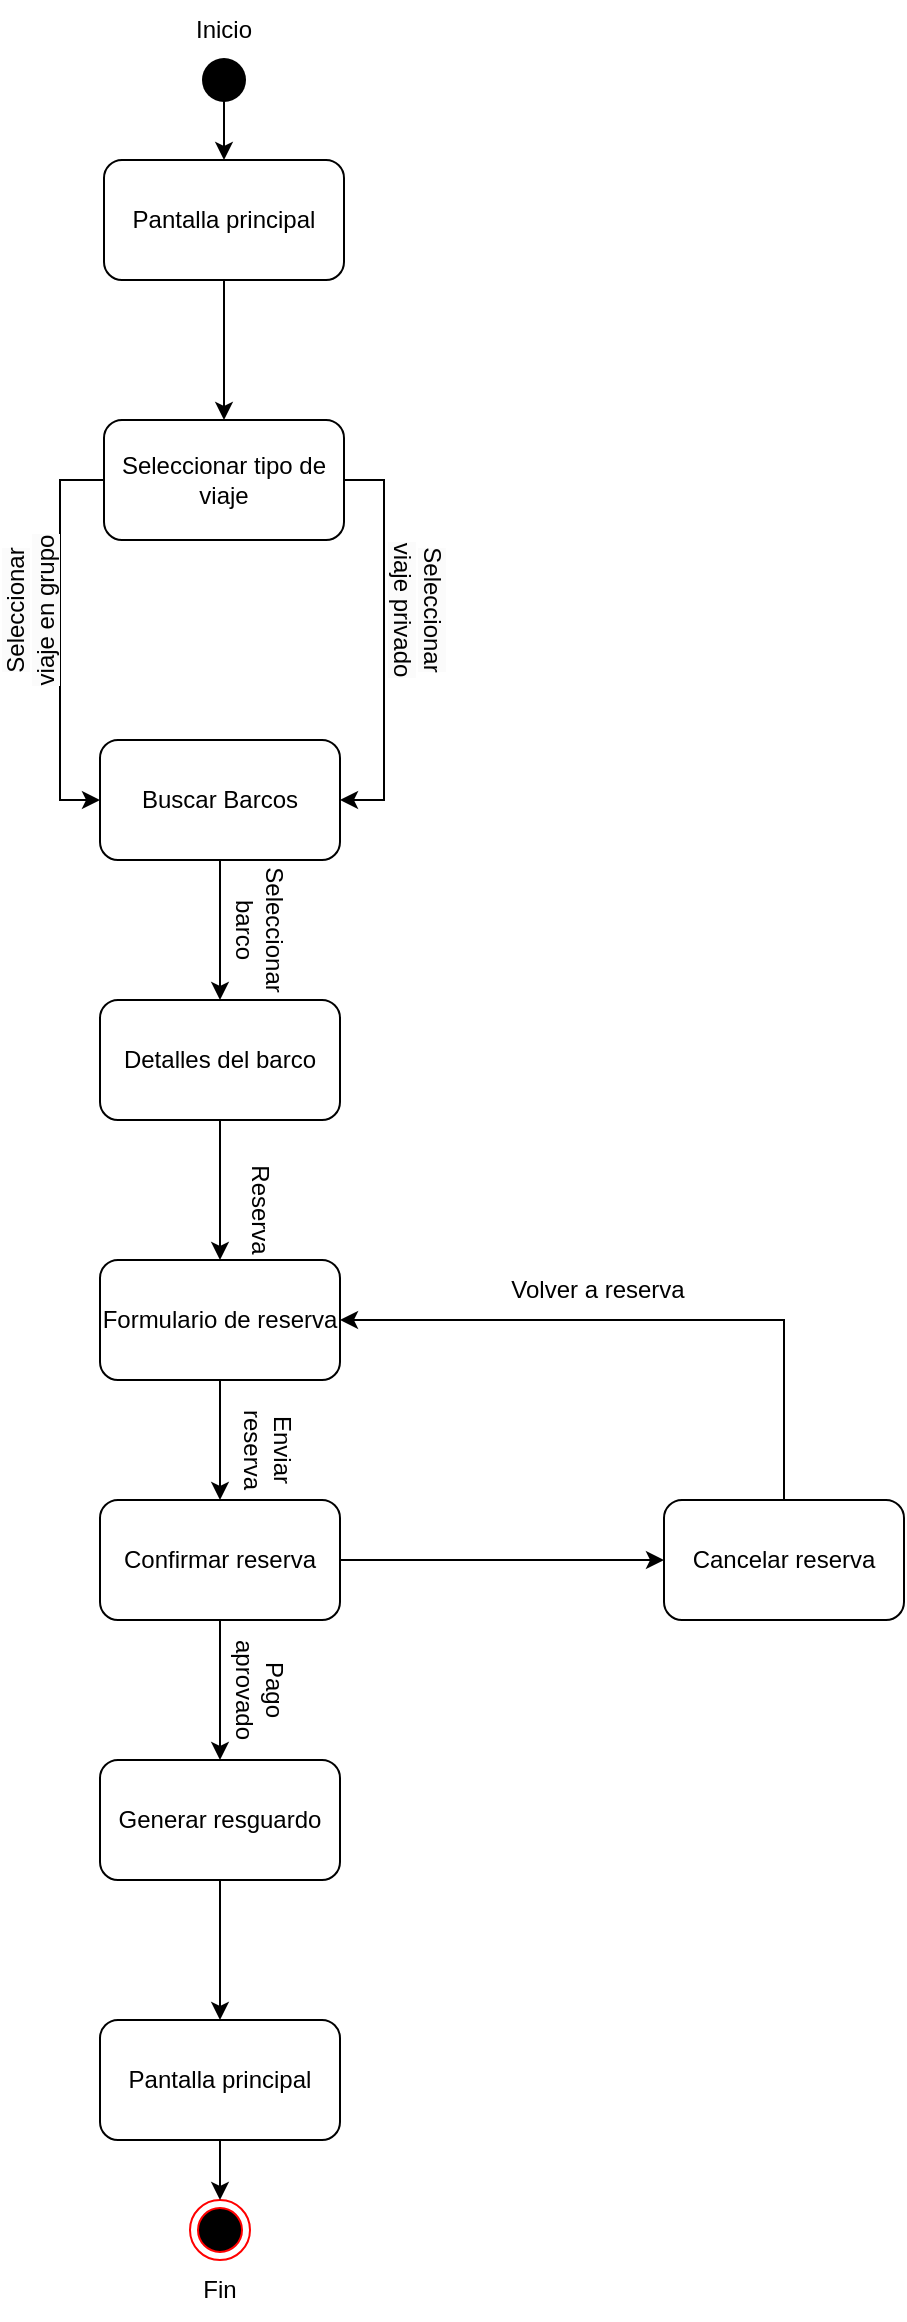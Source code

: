 <mxfile version="24.7.17">
  <diagram name="Pàgina-1" id="iYUXUyXI3bTQenoI2wBv">
    <mxGraphModel dx="1114" dy="592" grid="1" gridSize="10" guides="1" tooltips="1" connect="1" arrows="1" fold="1" page="1" pageScale="1" pageWidth="827" pageHeight="1169" math="0" shadow="0">
      <root>
        <mxCell id="0" />
        <mxCell id="1" parent="0" />
        <mxCell id="x7MdzEhbPjzZ_axmg5Fu-28" style="edgeStyle=orthogonalEdgeStyle;rounded=0;orthogonalLoop=1;jettySize=auto;html=1;entryX=0.5;entryY=0;entryDx=0;entryDy=0;" parent="1" source="x7MdzEhbPjzZ_axmg5Fu-2" target="x7MdzEhbPjzZ_axmg5Fu-27" edge="1">
          <mxGeometry relative="1" as="geometry" />
        </mxCell>
        <mxCell id="x7MdzEhbPjzZ_axmg5Fu-2" value="" style="shape=waypoint;sketch=0;fillStyle=solid;size=6;pointerEvents=1;points=[];fillColor=none;resizable=0;rotatable=0;perimeter=centerPerimeter;snapToPoint=1;strokeWidth=9;" parent="1" vertex="1">
          <mxGeometry x="410" y="30" width="20" height="20" as="geometry" />
        </mxCell>
        <mxCell id="x7MdzEhbPjzZ_axmg5Fu-3" value="Detalles del barco" style="rounded=1;whiteSpace=wrap;html=1;" parent="1" vertex="1">
          <mxGeometry x="358" y="500" width="120" height="60" as="geometry" />
        </mxCell>
        <mxCell id="x7MdzEhbPjzZ_axmg5Fu-18" style="edgeStyle=orthogonalEdgeStyle;rounded=0;orthogonalLoop=1;jettySize=auto;html=1;exitX=0.5;exitY=1;exitDx=0;exitDy=0;entryX=0.5;entryY=0;entryDx=0;entryDy=0;" parent="1" source="x7MdzEhbPjzZ_axmg5Fu-4" target="x7MdzEhbPjzZ_axmg5Fu-16" edge="1">
          <mxGeometry relative="1" as="geometry" />
        </mxCell>
        <mxCell id="x7MdzEhbPjzZ_axmg5Fu-4" value="Formulario de reserva" style="rounded=1;whiteSpace=wrap;html=1;" parent="1" vertex="1">
          <mxGeometry x="358" y="630" width="120" height="60" as="geometry" />
        </mxCell>
        <mxCell id="x7MdzEhbPjzZ_axmg5Fu-5" value="" style="endArrow=classic;html=1;rounded=0;entryX=0.5;entryY=0;entryDx=0;entryDy=0;exitX=0.5;exitY=1;exitDx=0;exitDy=0;" parent="1" source="x7MdzEhbPjzZ_axmg5Fu-3" target="x7MdzEhbPjzZ_axmg5Fu-4" edge="1">
          <mxGeometry width="50" height="50" relative="1" as="geometry">
            <mxPoint x="418" y="550" as="sourcePoint" />
            <mxPoint x="458" y="580" as="targetPoint" />
          </mxGeometry>
        </mxCell>
        <mxCell id="x7MdzEhbPjzZ_axmg5Fu-6" style="edgeStyle=orthogonalEdgeStyle;rounded=0;orthogonalLoop=1;jettySize=auto;html=1;exitX=0;exitY=0.5;exitDx=0;exitDy=0;entryX=0;entryY=0.5;entryDx=0;entryDy=0;" parent="1" source="x7MdzEhbPjzZ_axmg5Fu-8" target="x7MdzEhbPjzZ_axmg5Fu-10" edge="1">
          <mxGeometry relative="1" as="geometry" />
        </mxCell>
        <mxCell id="x7MdzEhbPjzZ_axmg5Fu-7" style="edgeStyle=orthogonalEdgeStyle;rounded=0;orthogonalLoop=1;jettySize=auto;html=1;exitX=1;exitY=0.5;exitDx=0;exitDy=0;entryX=1;entryY=0.5;entryDx=0;entryDy=0;" parent="1" source="x7MdzEhbPjzZ_axmg5Fu-8" target="x7MdzEhbPjzZ_axmg5Fu-10" edge="1">
          <mxGeometry relative="1" as="geometry" />
        </mxCell>
        <mxCell id="x7MdzEhbPjzZ_axmg5Fu-8" value="Seleccionar tipo de viaje" style="rounded=1;whiteSpace=wrap;html=1;" parent="1" vertex="1">
          <mxGeometry x="360" y="210" width="120" height="60" as="geometry" />
        </mxCell>
        <mxCell id="x7MdzEhbPjzZ_axmg5Fu-9" style="edgeStyle=orthogonalEdgeStyle;rounded=0;orthogonalLoop=1;jettySize=auto;html=1;exitX=0.5;exitY=1;exitDx=0;exitDy=0;entryX=0.5;entryY=0;entryDx=0;entryDy=0;" parent="1" source="x7MdzEhbPjzZ_axmg5Fu-10" target="x7MdzEhbPjzZ_axmg5Fu-3" edge="1">
          <mxGeometry relative="1" as="geometry" />
        </mxCell>
        <mxCell id="x7MdzEhbPjzZ_axmg5Fu-10" value="Buscar Barcos" style="rounded=1;whiteSpace=wrap;html=1;" parent="1" vertex="1">
          <mxGeometry x="358" y="370" width="120" height="60" as="geometry" />
        </mxCell>
        <mxCell id="x7MdzEhbPjzZ_axmg5Fu-11" value="&lt;span style=&quot;color: rgb(0, 0, 0); font-family: Helvetica; font-size: 12px; font-style: normal; font-variant-ligatures: normal; font-variant-caps: normal; font-weight: 400; letter-spacing: normal; orphans: 2; text-align: center; text-indent: 0px; text-transform: none; widows: 2; word-spacing: 0px; -webkit-text-stroke-width: 0px; white-space: normal; background-color: rgb(251, 251, 251); text-decoration-thickness: initial; text-decoration-style: initial; text-decoration-color: initial; display: inline !important; float: none;&quot;&gt;Seleccionar viaje en grupo&lt;/span&gt;" style="text;html=1;align=center;verticalAlign=middle;whiteSpace=wrap;rounded=0;rotation=270;" parent="1" vertex="1">
          <mxGeometry x="278" y="290" width="90" height="30" as="geometry" />
        </mxCell>
        <mxCell id="x7MdzEhbPjzZ_axmg5Fu-12" value="&lt;span style=&quot;color: rgb(0, 0, 0); font-family: Helvetica; font-size: 12px; font-style: normal; font-variant-ligatures: normal; font-variant-caps: normal; font-weight: 400; letter-spacing: normal; orphans: 2; text-align: center; text-indent: 0px; text-transform: none; widows: 2; word-spacing: 0px; -webkit-text-stroke-width: 0px; white-space: normal; background-color: rgb(251, 251, 251); text-decoration-thickness: initial; text-decoration-style: initial; text-decoration-color: initial; display: inline !important; float: none;&quot;&gt;Seleccionar viaje privado&lt;/span&gt;" style="text;html=1;align=center;verticalAlign=middle;whiteSpace=wrap;rounded=0;rotation=90;" parent="1" vertex="1">
          <mxGeometry x="472" y="290" width="90" height="30" as="geometry" />
        </mxCell>
        <mxCell id="x7MdzEhbPjzZ_axmg5Fu-14" value="Seleccionar barco" style="text;html=1;align=center;verticalAlign=middle;whiteSpace=wrap;rounded=0;rotation=90;" parent="1" vertex="1">
          <mxGeometry x="408" y="450" width="60" height="30" as="geometry" />
        </mxCell>
        <mxCell id="x7MdzEhbPjzZ_axmg5Fu-15" value="Reserva" style="text;html=1;align=center;verticalAlign=middle;whiteSpace=wrap;rounded=0;rotation=90;" parent="1" vertex="1">
          <mxGeometry x="408" y="590" width="60" height="30" as="geometry" />
        </mxCell>
        <mxCell id="x7MdzEhbPjzZ_axmg5Fu-20" style="edgeStyle=orthogonalEdgeStyle;rounded=0;orthogonalLoop=1;jettySize=auto;html=1;exitX=0.5;exitY=1;exitDx=0;exitDy=0;entryX=0.5;entryY=0;entryDx=0;entryDy=0;" parent="1" source="x7MdzEhbPjzZ_axmg5Fu-16" target="x7MdzEhbPjzZ_axmg5Fu-19" edge="1">
          <mxGeometry relative="1" as="geometry" />
        </mxCell>
        <mxCell id="fzfvFWEfPwEEM_tC4q9M-3" style="edgeStyle=orthogonalEdgeStyle;rounded=0;orthogonalLoop=1;jettySize=auto;html=1;exitX=1;exitY=0.5;exitDx=0;exitDy=0;entryX=0;entryY=0.5;entryDx=0;entryDy=0;" edge="1" parent="1" source="x7MdzEhbPjzZ_axmg5Fu-16" target="fzfvFWEfPwEEM_tC4q9M-2">
          <mxGeometry relative="1" as="geometry" />
        </mxCell>
        <mxCell id="x7MdzEhbPjzZ_axmg5Fu-16" value="Confirmar reserva" style="rounded=1;whiteSpace=wrap;html=1;" parent="1" vertex="1">
          <mxGeometry x="358" y="750" width="120" height="60" as="geometry" />
        </mxCell>
        <mxCell id="x7MdzEhbPjzZ_axmg5Fu-17" value="Enviar reserva" style="text;html=1;align=center;verticalAlign=middle;whiteSpace=wrap;rounded=0;rotation=90;" parent="1" vertex="1">
          <mxGeometry x="412" y="710" width="60" height="30" as="geometry" />
        </mxCell>
        <mxCell id="x7MdzEhbPjzZ_axmg5Fu-25" style="edgeStyle=orthogonalEdgeStyle;rounded=0;orthogonalLoop=1;jettySize=auto;html=1;exitX=0.5;exitY=1;exitDx=0;exitDy=0;entryX=0.5;entryY=0;entryDx=0;entryDy=0;" parent="1" source="x7MdzEhbPjzZ_axmg5Fu-19" target="x7MdzEhbPjzZ_axmg5Fu-24" edge="1">
          <mxGeometry relative="1" as="geometry" />
        </mxCell>
        <mxCell id="x7MdzEhbPjzZ_axmg5Fu-19" value="Generar resguardo" style="rounded=1;whiteSpace=wrap;html=1;" parent="1" vertex="1">
          <mxGeometry x="358" y="880" width="120" height="60" as="geometry" />
        </mxCell>
        <mxCell id="x7MdzEhbPjzZ_axmg5Fu-21" value="Pago aprovado" style="text;html=1;align=center;verticalAlign=middle;whiteSpace=wrap;rounded=0;rotation=90;" parent="1" vertex="1">
          <mxGeometry x="408" y="830" width="60" height="30" as="geometry" />
        </mxCell>
        <mxCell id="x7MdzEhbPjzZ_axmg5Fu-22" value="" style="ellipse;html=1;shape=endState;fillColor=#000000;strokeColor=#ff0000;" parent="1" vertex="1">
          <mxGeometry x="403" y="1100" width="30" height="30" as="geometry" />
        </mxCell>
        <mxCell id="x7MdzEhbPjzZ_axmg5Fu-26" value="" style="edgeStyle=orthogonalEdgeStyle;rounded=0;orthogonalLoop=1;jettySize=auto;html=1;" parent="1" source="x7MdzEhbPjzZ_axmg5Fu-24" target="x7MdzEhbPjzZ_axmg5Fu-22" edge="1">
          <mxGeometry relative="1" as="geometry" />
        </mxCell>
        <mxCell id="x7MdzEhbPjzZ_axmg5Fu-24" value="Pantalla principal" style="rounded=1;whiteSpace=wrap;html=1;" parent="1" vertex="1">
          <mxGeometry x="358" y="1010" width="120" height="60" as="geometry" />
        </mxCell>
        <mxCell id="x7MdzEhbPjzZ_axmg5Fu-33" style="edgeStyle=orthogonalEdgeStyle;rounded=0;orthogonalLoop=1;jettySize=auto;html=1;exitX=0.5;exitY=1;exitDx=0;exitDy=0;" parent="1" source="x7MdzEhbPjzZ_axmg5Fu-27" target="x7MdzEhbPjzZ_axmg5Fu-8" edge="1">
          <mxGeometry relative="1" as="geometry">
            <mxPoint x="420.333" y="190" as="targetPoint" />
          </mxGeometry>
        </mxCell>
        <mxCell id="x7MdzEhbPjzZ_axmg5Fu-27" value="Pantalla principal" style="rounded=1;whiteSpace=wrap;html=1;" parent="1" vertex="1">
          <mxGeometry x="360" y="80" width="120" height="60" as="geometry" />
        </mxCell>
        <mxCell id="x7MdzEhbPjzZ_axmg5Fu-34" value="Inicio" style="text;html=1;align=center;verticalAlign=middle;whiteSpace=wrap;rounded=0;" parent="1" vertex="1">
          <mxGeometry x="390" width="60" height="30" as="geometry" />
        </mxCell>
        <mxCell id="x7MdzEhbPjzZ_axmg5Fu-35" value="Fin" style="text;html=1;align=center;verticalAlign=middle;whiteSpace=wrap;rounded=0;" parent="1" vertex="1">
          <mxGeometry x="388" y="1130" width="60" height="30" as="geometry" />
        </mxCell>
        <mxCell id="fzfvFWEfPwEEM_tC4q9M-5" style="edgeStyle=orthogonalEdgeStyle;rounded=0;orthogonalLoop=1;jettySize=auto;html=1;exitX=0.5;exitY=0;exitDx=0;exitDy=0;entryX=1;entryY=0.5;entryDx=0;entryDy=0;" edge="1" parent="1" source="fzfvFWEfPwEEM_tC4q9M-2" target="x7MdzEhbPjzZ_axmg5Fu-4">
          <mxGeometry relative="1" as="geometry" />
        </mxCell>
        <mxCell id="fzfvFWEfPwEEM_tC4q9M-2" value="Cancelar reserva" style="rounded=1;whiteSpace=wrap;html=1;" vertex="1" parent="1">
          <mxGeometry x="640" y="750" width="120" height="60" as="geometry" />
        </mxCell>
        <mxCell id="fzfvFWEfPwEEM_tC4q9M-6" value="Volver a reserva" style="text;html=1;align=center;verticalAlign=middle;whiteSpace=wrap;rounded=0;rotation=0;" vertex="1" parent="1">
          <mxGeometry x="562" y="630" width="90" height="30" as="geometry" />
        </mxCell>
      </root>
    </mxGraphModel>
  </diagram>
</mxfile>
